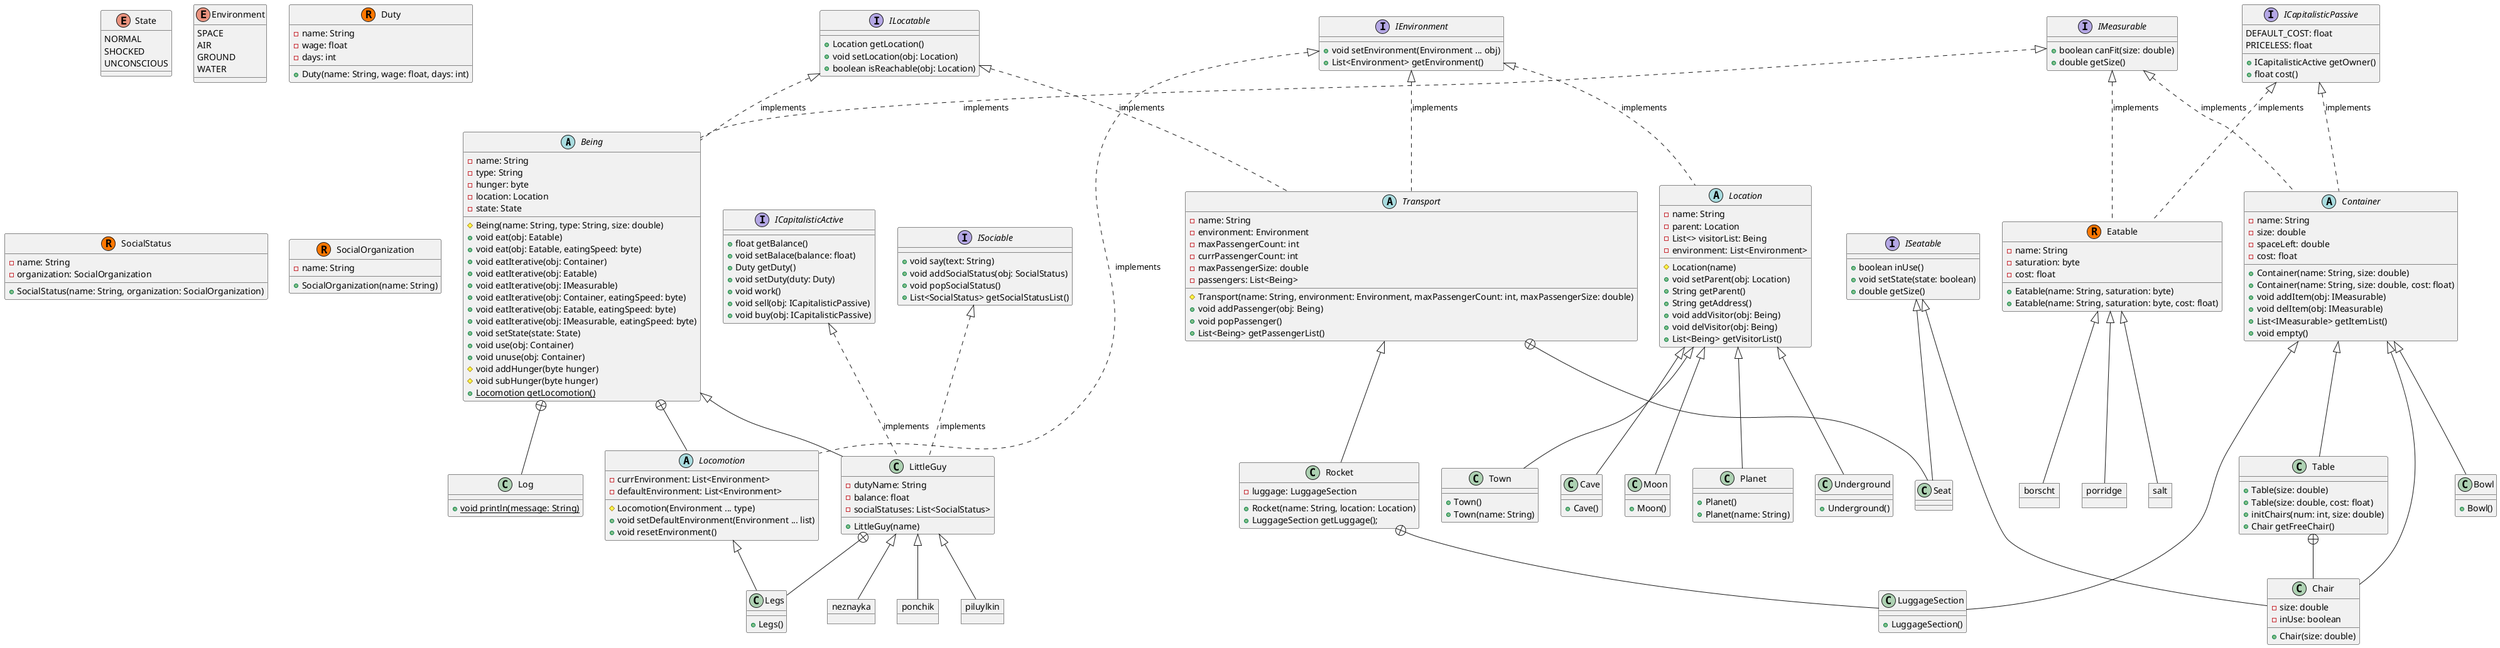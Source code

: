 @startuml name
Being <|-- LittleGuy
ICapitalisticActive <|.. LittleGuy : implements
ISociable <|.. LittleGuy : implements

Being +-- Log
Being +-- Locomotion

object ponchik
object piluylkin
object neznayka

LittleGuy <|-- ponchik
LittleGuy <|-- piluylkin
LittleGuy <|-- neznayka

LittleGuy +-- Legs
Locomotion <|-- Legs

object borscht
object porridge
object salt
Eatable <|-- borscht
Eatable <|-- porridge
Eatable <|-- salt

ICapitalisticPassive <|.. Container : implements
ICapitalisticPassive <|.. Eatable : implements

IMeasurable <|.. Eatable : implements
IMeasurable <|.. Container : implements
IMeasurable <|.. Being : implements

Container <|-- Bowl
Container <|-- Table
Container <|-- Chair

Table +-- Chair
ISeatable <|-- Chair

Transport <|-- Rocket
Transport +-- Seat
ISeatable <|-- Seat

Rocket +-- LuggageSection
Container <|-- LuggageSection

ILocatable <|.. Transport : implements
ILocatable <|.. Being : implements

IEnvironment <|.. Transport : implements
IEnvironment <|.. Location : implements
IEnvironment <|.. Locomotion : implements

Location <|-- Moon
Location <|-- Planet
Location <|-- Underground
Location <|-- Town
Location <|-- Cave

static class Log { 
   {static} +void println(message: String)
}

class LittleGuy {
   -dutyName: String
   -balance: float
   -socialStatuses: List<SocialStatus>
   +LittleGuy(name)
}

enum State {
   NORMAL
   SHOCKED
   UNCONSCIOUS
}

enum Environment {
   SPACE
   AIR
   GROUND
   WATER
}

interface ICapitalisticPassive {
   DEFAULT_COST: float
   PRICELESS: float
   +ICapitalisticActive getOwner()
   +float cost()
}

interface ICapitalisticActive {
   +float getBalance()
   +void setBalace(balance: float)
   +Duty getDuty()
   +void setDuty(duty: Duty)
   +void work()
   +void sell(obj: ICapitalisticPassive)
   +void buy(obj: ICapitalisticPassive)
}

interface ISeatable {
   +boolean inUse()
   +void setState(state: boolean)
   +double getSize()
}

interface ISociable {
   +void say(text: String)
   +void addSocialStatus(obj: SocialStatus)
   +void popSocialStatus()
   +List<SocialStatus> getSocialStatusList()
}

abstract class Being {
   -name: String
   -type: String
   -hunger: byte
   -location: Location
   -state: State
   #Being(name: String, type: String, size: double)
   +void eat(obj: Eatable)
   +void eat(obj: Eatable, eatingSpeed: byte)
   +void eatIterative(obj: Container)
   +void eatIterative(obj: Eatable)
   +void eatIterative(obj: IMeasurable)
   +void eatIterative(obj: Container, eatingSpeed: byte)
   +void eatIterative(obj: Eatable, eatingSpeed: byte)
   +void eatIterative(obj: IMeasurable, eatingSpeed: byte)
   +void setState(state: State)
   +void use(obj: Container)
   +void unuse(obj: Container)
   #void addHunger(byte hunger)
   #void subHunger(byte hunger)
   {static} +Locomotion getLocomotion()
   ' to do something
}

abstract class Locomotion {
   -currEnvironment: List<Environment>
   -defaultEnvironment: List<Environment>
   #Locomotion(Environment ... type)
   +void setDefaultEnvironment(Environment ... list)
   +void resetEnvironment()
}

class Eatable << (R,#FF7700) >> {
   -name: String
   -saturation: byte
   -cost: float
   +Eatable(name: String, saturation: byte)
   +Eatable(name: String, saturation: byte, cost: float)
}

class Duty << (R,#FF7700) >> {
   -name: String
   -wage: float
   -days: int
   +Duty(name: String, wage: float, days: int)
}

class SocialStatus << (R,#FF7700) >> {
   -name: String
   -organization: SocialOrganization
   +SocialStatus(name: String, organization: SocialOrganization)
}

class SocialOrganization << (R,#FF7700) >> {
   -name: String
   +SocialOrganization(name: String)
}

abstract class Transport {
   -name: String
   -environment: Environment
   -maxPassengerCount: int
   -currPassengerCount: int
   -maxPassengerSize: double
   -passengers: List<Being>
   #Transport(name: String, environment: Environment, maxPassengerCount: int, maxPassengerSize: double)
   +void addPassenger(obj: Being)
   +void popPassenger()
   +List<Being> getPassengerList()
}

abstract class Container {
   -name: String
   -size: double
   -spaceLeft: double
   -cost: float
   +Container(name: String, size: double)
   +Container(name: String, size: double, cost: float)
   +void addItem(obj: IMeasurable)
   +void delItem(obj: IMeasurable)
   +List<IMeasurable> getItemList()
   +void empty()
}

class Legs {
   +Legs()
}

class Table {
   +Table(size: double)
   +Table(size: double, cost: float)
   +initChairs(num: int, size: double)
   +Chair getFreeChair()
}

class Chair {
   -size: double
   -inUse: boolean
   +Chair(size: double)
}

class Bowl {
   +Bowl()
}

class LuggageSection {
   +LuggageSection()
}

class Rocket {
   -luggage: LuggageSection
   +Rocket(name: String, location: Location)
   +LuggageSection getLuggage();
}

class Moon {
   +Moon()
}

class Planet {
   +Planet()
   +Planet(name: String)
}

class Town {
   +Town()
   +Town(name: String)
}

class Underground {
   +Underground()
}

class Cave {
   +Cave()
}

abstract class Location {
   -name: String
   -parent: Location
   -List<> visitorList: Being
   -environment: List<Environment>
   #Location(name)
   +void setParent(obj: Location)
   +String getParent()
   +String getAddress()
   +void addVisitor(obj: Being)
   +void delVisitor(obj: Being)
   +List<Being> getVisitorList()
}

interface IMeasurable {
   +boolean canFit(size: double)
   +double getSize()
}

interface ILocatable {
   +Location getLocation()
   +void setLocation(obj: Location)
   +boolean isReachable(obj: Location)
}

interface IEnvironment {
   +void setEnvironment(Environment ... obj)
   +List<Environment> getEnvironment()
}
@enduml

' make size attribute to define whether the item can be keepable in the Container or not